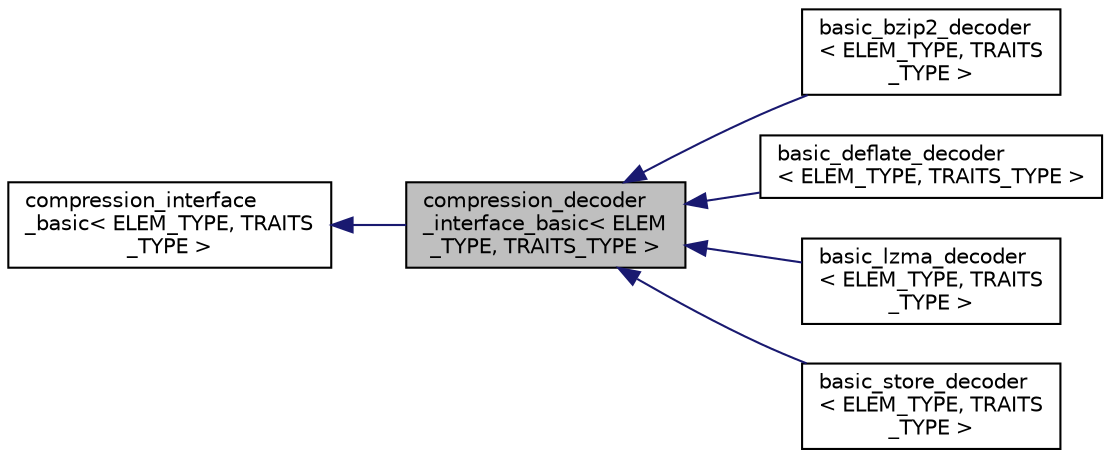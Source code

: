 digraph "compression_decoder_interface_basic&lt; ELEM_TYPE, TRAITS_TYPE &gt;"
{
 // LATEX_PDF_SIZE
  edge [fontname="Helvetica",fontsize="10",labelfontname="Helvetica",labelfontsize="10"];
  node [fontname="Helvetica",fontsize="10",shape=record];
  rankdir="LR";
  Node1 [label="compression_decoder\l_interface_basic\< ELEM\l_TYPE, TRAITS_TYPE \>",height=0.2,width=0.4,color="black", fillcolor="grey75", style="filled", fontcolor="black",tooltip=" "];
  Node2 -> Node1 [dir="back",color="midnightblue",fontsize="10",style="solid",fontname="Helvetica"];
  Node2 [label="compression_interface\l_basic\< ELEM_TYPE, TRAITS\l_TYPE \>",height=0.2,width=0.4,color="black", fillcolor="white", style="filled",URL="$classcompression__interface__basic.html",tooltip=" "];
  Node1 -> Node3 [dir="back",color="midnightblue",fontsize="10",style="solid",fontname="Helvetica"];
  Node3 [label="basic_bzip2_decoder\l\< ELEM_TYPE, TRAITS\l_TYPE \>",height=0.2,width=0.4,color="black", fillcolor="white", style="filled",URL="$classbasic__bzip2__decoder.html",tooltip=" "];
  Node1 -> Node4 [dir="back",color="midnightblue",fontsize="10",style="solid",fontname="Helvetica"];
  Node4 [label="basic_deflate_decoder\l\< ELEM_TYPE, TRAITS_TYPE \>",height=0.2,width=0.4,color="black", fillcolor="white", style="filled",URL="$classbasic__deflate__decoder.html",tooltip=" "];
  Node1 -> Node5 [dir="back",color="midnightblue",fontsize="10",style="solid",fontname="Helvetica"];
  Node5 [label="basic_lzma_decoder\l\< ELEM_TYPE, TRAITS\l_TYPE \>",height=0.2,width=0.4,color="black", fillcolor="white", style="filled",URL="$classbasic__lzma__decoder.html",tooltip=" "];
  Node1 -> Node6 [dir="back",color="midnightblue",fontsize="10",style="solid",fontname="Helvetica"];
  Node6 [label="basic_store_decoder\l\< ELEM_TYPE, TRAITS\l_TYPE \>",height=0.2,width=0.4,color="black", fillcolor="white", style="filled",URL="$classbasic__store__decoder.html",tooltip=" "];
}
